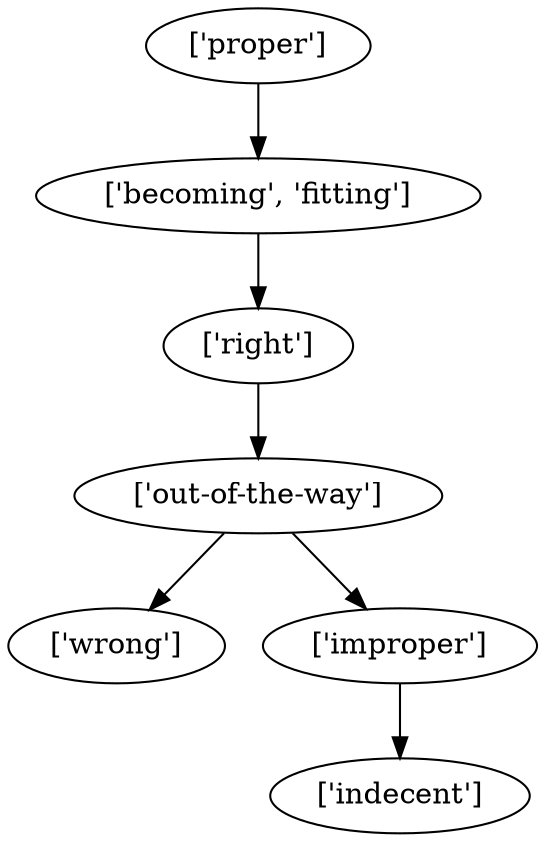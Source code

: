 strict digraph  {
	"['out-of-the-way']" -> "['wrong']";
	"['out-of-the-way']" -> "['improper']";
	"['improper']" -> "['indecent']";
	"['becoming', 'fitting']" -> "['right']";
	"['right']" -> "['out-of-the-way']";
	"['proper']" -> "['becoming', 'fitting']";
}
